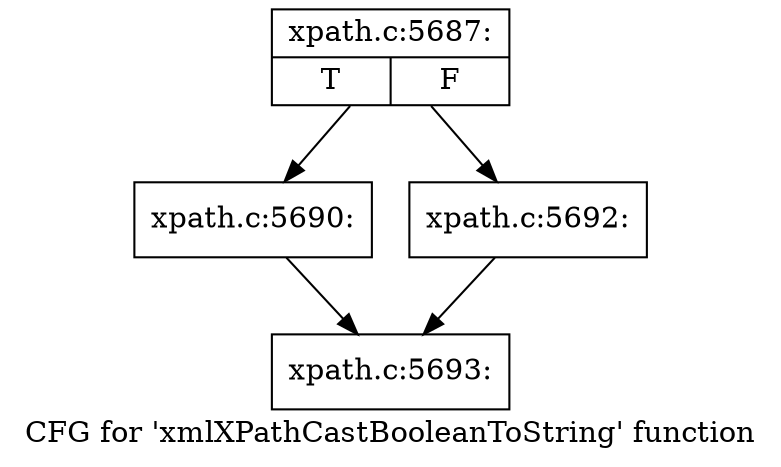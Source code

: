 digraph "CFG for 'xmlXPathCastBooleanToString' function" {
	label="CFG for 'xmlXPathCastBooleanToString' function";

	Node0x55e6b2633630 [shape=record,label="{xpath.c:5687:|{<s0>T|<s1>F}}"];
	Node0x55e6b2633630 -> Node0x55e6b2603500;
	Node0x55e6b2633630 -> Node0x55e6b26035a0;
	Node0x55e6b2603500 [shape=record,label="{xpath.c:5690:}"];
	Node0x55e6b2603500 -> Node0x55e6b2603550;
	Node0x55e6b26035a0 [shape=record,label="{xpath.c:5692:}"];
	Node0x55e6b26035a0 -> Node0x55e6b2603550;
	Node0x55e6b2603550 [shape=record,label="{xpath.c:5693:}"];
}
